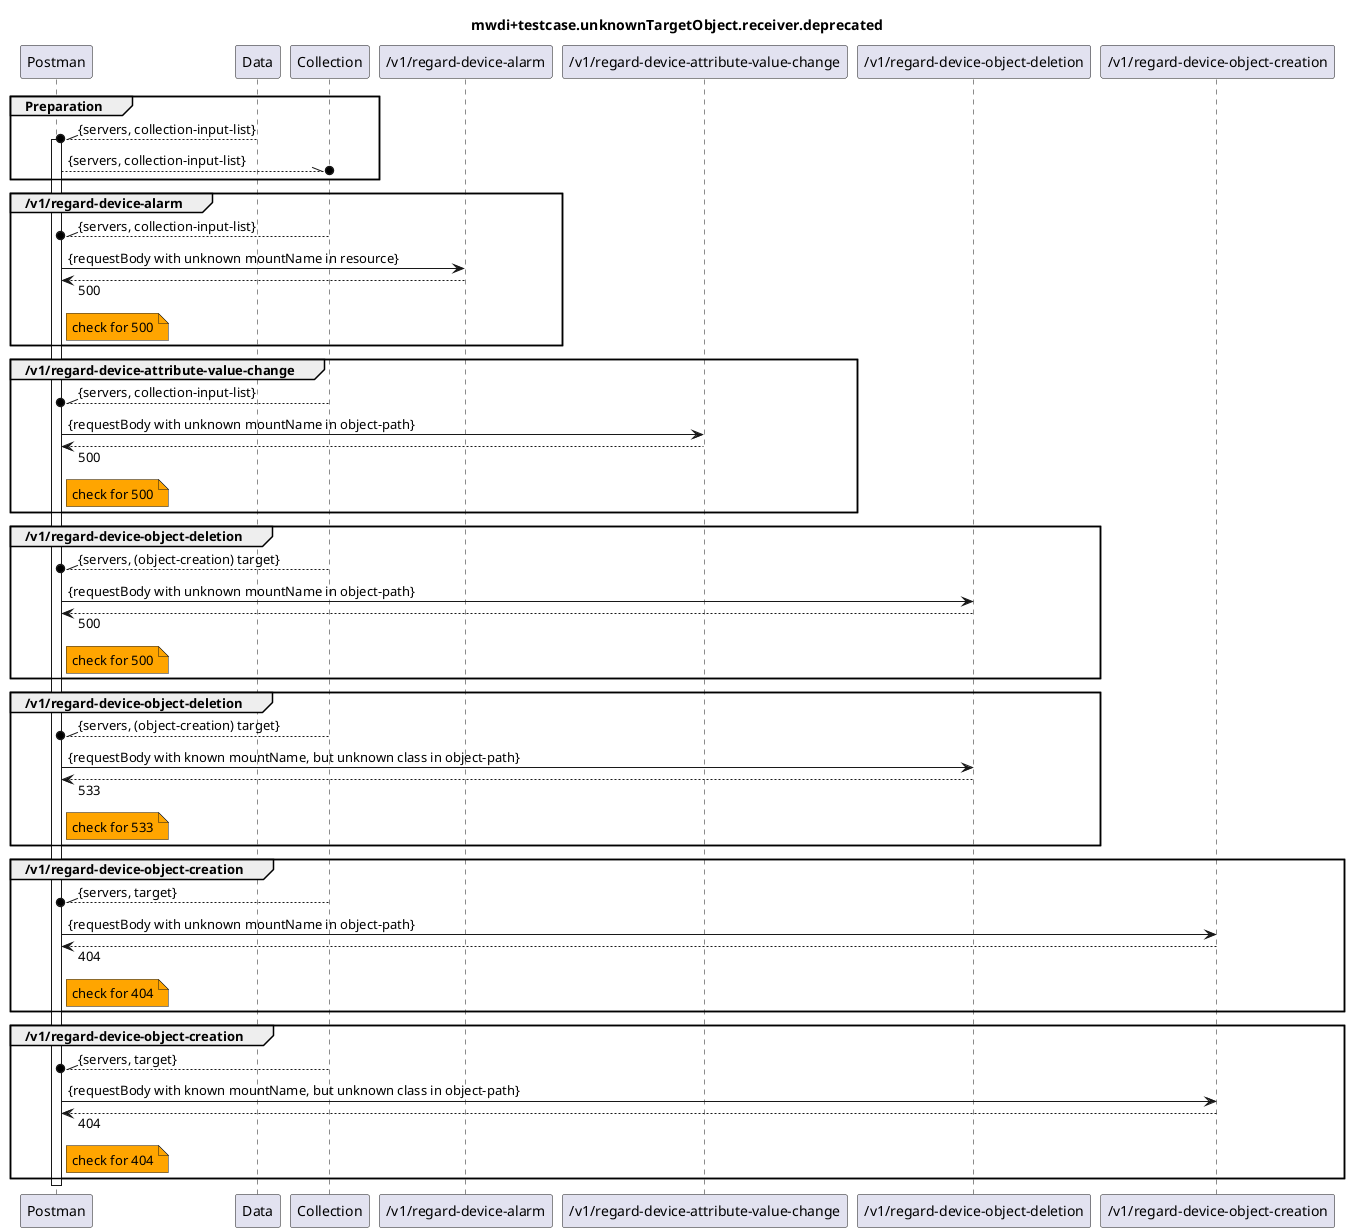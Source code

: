 @startuml mwdi+diagram.unknownTargetObject.receiver.deprecated
skinparam responseMessageBelowArrow true

title
mwdi+testcase.unknownTargetObject.receiver.deprecated
end title

participant "Postman" as Postman
participant "Data" as Data
participant "Collection" as Collection

participant "/v1/regard-device-alarm" as RDA
participant "/v1/regard-device-attribute-value-change" as RDAVC
participant "/v1/regard-device-object-deletion" as RDOD
participant "/v1/regard-device-object-creation" as RDOC

group Preparation
  Data --\\o Postman : {servers, collection-input-list}
  activate Postman
  Postman --\\o Collection : {servers, collection-input-list}
end

group /v1/regard-device-alarm
  Collection --\\o Postman : {servers, collection-input-list}
  Postman -> RDA : {requestBody with unknown mountName in resource}
  Postman <-- RDA : 500
  note right Postman #Orange
    check for 500
  end note
end

group /v1/regard-device-attribute-value-change
  Collection --\\o Postman : {servers, collection-input-list}
  Postman -> RDAVC : {requestBody with unknown mountName in object-path}
  Postman <-- RDAVC : 500
  note right Postman #Orange
    check for 500
  end note
end

group /v1/regard-device-object-deletion
  Collection --\\o Postman : {servers, (object-creation) target}
  Postman -> RDOD : {requestBody with unknown mountName in object-path}
  Postman <-- RDOD : 500
  note right Postman #Orange
    check for 500
  end note
end

group /v1/regard-device-object-deletion
  Collection --\\o Postman : {servers, (object-creation) target}
  Postman -> RDOD : {requestBody with known mountName, but unknown class in object-path}
  Postman <-- RDOD : 533
  note right Postman #Orange
    check for 533
  end note
end

group /v1/regard-device-object-creation
  Collection --\\o Postman : {servers, target}
  Postman -> RDOC : {requestBody with unknown mountName in object-path}
  Postman <-- RDOC : 404
  note right Postman #Orange
    check for 404
  end note
end

group /v1/regard-device-object-creation
  Collection --\\o Postman : {servers, target}
  Postman -> RDOC : {requestBody with known mountName, but unknown class in object-path}
  Postman <-- RDOC : 404
  note right Postman #Orange
    check for 404
  end note
end

deactivate Postman

@enduml

